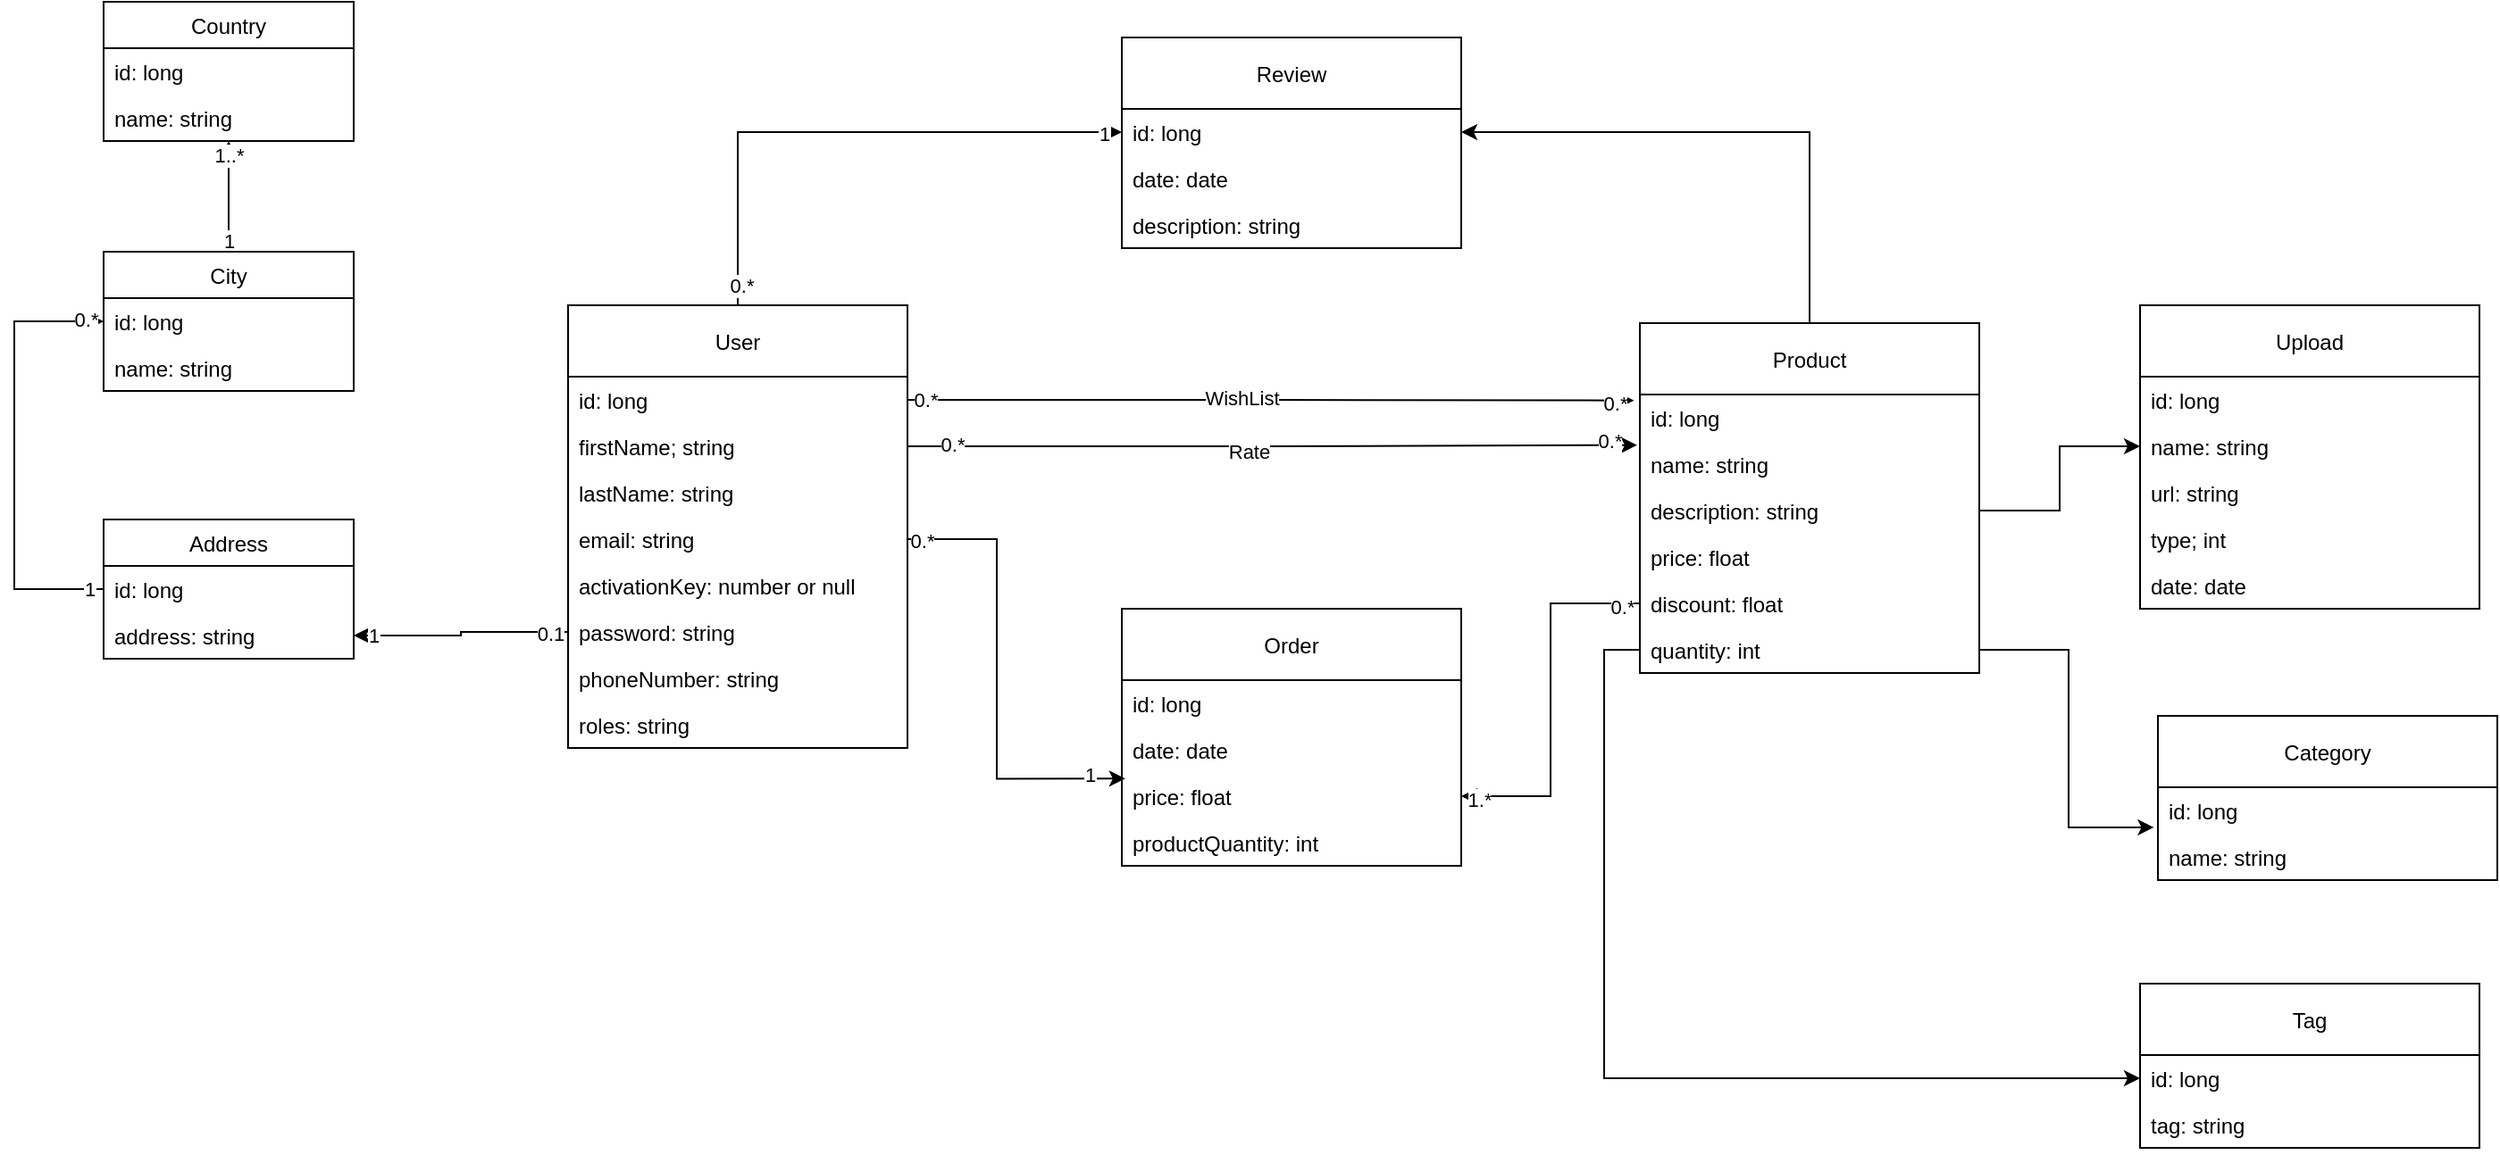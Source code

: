 <mxfile version="14.4.2" type="github">
  <diagram id="C5RBs43oDa-KdzZeNtuy" name="Ecommerce basic model">
    <mxGraphModel dx="704" dy="375" grid="1" gridSize="10" guides="1" tooltips="1" connect="1" arrows="1" fold="1" page="1" pageScale="1" pageWidth="827" pageHeight="1169" math="0" shadow="0">
      <root>
        <mxCell id="WIyWlLk6GJQsqaUBKTNV-0" />
        <mxCell id="WIyWlLk6GJQsqaUBKTNV-1" parent="WIyWlLk6GJQsqaUBKTNV-0" />
        <mxCell id="cPLGYtPvWCTw3_Bh6L6v-99" style="edgeStyle=orthogonalEdgeStyle;rounded=0;orthogonalLoop=1;jettySize=auto;html=1;exitX=0.5;exitY=0;exitDx=0;exitDy=0;entryX=0;entryY=0.5;entryDx=0;entryDy=0;" edge="1" parent="WIyWlLk6GJQsqaUBKTNV-1" source="cPLGYtPvWCTw3_Bh6L6v-0" target="cPLGYtPvWCTw3_Bh6L6v-63">
          <mxGeometry relative="1" as="geometry" />
        </mxCell>
        <mxCell id="cPLGYtPvWCTw3_Bh6L6v-109" value="0.*" style="edgeLabel;html=1;align=center;verticalAlign=middle;resizable=0;points=[];" vertex="1" connectable="0" parent="cPLGYtPvWCTw3_Bh6L6v-99">
          <mxGeometry x="-0.931" y="-2" relative="1" as="geometry">
            <mxPoint as="offset" />
          </mxGeometry>
        </mxCell>
        <mxCell id="cPLGYtPvWCTw3_Bh6L6v-110" value="1" style="edgeLabel;html=1;align=center;verticalAlign=middle;resizable=0;points=[];" vertex="1" connectable="0" parent="cPLGYtPvWCTw3_Bh6L6v-99">
          <mxGeometry x="0.937" y="-1" relative="1" as="geometry">
            <mxPoint as="offset" />
          </mxGeometry>
        </mxCell>
        <mxCell id="cPLGYtPvWCTw3_Bh6L6v-0" value="User" style="swimlane;fontStyle=0;childLayout=stackLayout;horizontal=1;startSize=40;fillColor=none;horizontalStack=0;resizeParent=1;resizeParentMax=0;resizeLast=0;collapsible=1;marginBottom=0;" vertex="1" parent="WIyWlLk6GJQsqaUBKTNV-1">
          <mxGeometry x="370" y="170" width="190" height="248" as="geometry" />
        </mxCell>
        <mxCell id="cPLGYtPvWCTw3_Bh6L6v-1" value="id: long" style="text;strokeColor=none;fillColor=none;align=left;verticalAlign=top;spacingLeft=4;spacingRight=4;overflow=hidden;rotatable=0;points=[[0,0.5],[1,0.5]];portConstraint=eastwest;" vertex="1" parent="cPLGYtPvWCTw3_Bh6L6v-0">
          <mxGeometry y="40" width="190" height="26" as="geometry" />
        </mxCell>
        <mxCell id="cPLGYtPvWCTw3_Bh6L6v-2" value="firstName; string" style="text;strokeColor=none;fillColor=none;align=left;verticalAlign=top;spacingLeft=4;spacingRight=4;overflow=hidden;rotatable=0;points=[[0,0.5],[1,0.5]];portConstraint=eastwest;" vertex="1" parent="cPLGYtPvWCTw3_Bh6L6v-0">
          <mxGeometry y="66" width="190" height="26" as="geometry" />
        </mxCell>
        <mxCell id="cPLGYtPvWCTw3_Bh6L6v-3" value="lastName: string" style="text;strokeColor=none;fillColor=none;align=left;verticalAlign=top;spacingLeft=4;spacingRight=4;overflow=hidden;rotatable=0;points=[[0,0.5],[1,0.5]];portConstraint=eastwest;" vertex="1" parent="cPLGYtPvWCTw3_Bh6L6v-0">
          <mxGeometry y="92" width="190" height="26" as="geometry" />
        </mxCell>
        <mxCell id="cPLGYtPvWCTw3_Bh6L6v-4" value="email: string" style="text;strokeColor=none;fillColor=none;align=left;verticalAlign=top;spacingLeft=4;spacingRight=4;overflow=hidden;rotatable=0;points=[[0,0.5],[1,0.5]];portConstraint=eastwest;" vertex="1" parent="cPLGYtPvWCTw3_Bh6L6v-0">
          <mxGeometry y="118" width="190" height="26" as="geometry" />
        </mxCell>
        <mxCell id="cPLGYtPvWCTw3_Bh6L6v-5" value="activationKey: number or null" style="text;strokeColor=none;fillColor=none;align=left;verticalAlign=top;spacingLeft=4;spacingRight=4;overflow=hidden;rotatable=0;points=[[0,0.5],[1,0.5]];portConstraint=eastwest;" vertex="1" parent="cPLGYtPvWCTw3_Bh6L6v-0">
          <mxGeometry y="144" width="190" height="26" as="geometry" />
        </mxCell>
        <mxCell id="cPLGYtPvWCTw3_Bh6L6v-6" value="password: string" style="text;strokeColor=none;fillColor=none;align=left;verticalAlign=top;spacingLeft=4;spacingRight=4;overflow=hidden;rotatable=0;points=[[0,0.5],[1,0.5]];portConstraint=eastwest;" vertex="1" parent="cPLGYtPvWCTw3_Bh6L6v-0">
          <mxGeometry y="170" width="190" height="26" as="geometry" />
        </mxCell>
        <mxCell id="cPLGYtPvWCTw3_Bh6L6v-7" value="phoneNumber: string" style="text;strokeColor=none;fillColor=none;align=left;verticalAlign=top;spacingLeft=4;spacingRight=4;overflow=hidden;rotatable=0;points=[[0,0.5],[1,0.5]];portConstraint=eastwest;" vertex="1" parent="cPLGYtPvWCTw3_Bh6L6v-0">
          <mxGeometry y="196" width="190" height="26" as="geometry" />
        </mxCell>
        <mxCell id="cPLGYtPvWCTw3_Bh6L6v-8" value="roles: string" style="text;strokeColor=none;fillColor=none;align=left;verticalAlign=top;spacingLeft=4;spacingRight=4;overflow=hidden;rotatable=0;points=[[0,0.5],[1,0.5]];portConstraint=eastwest;" vertex="1" parent="cPLGYtPvWCTw3_Bh6L6v-0">
          <mxGeometry y="222" width="190" height="26" as="geometry" />
        </mxCell>
        <mxCell id="cPLGYtPvWCTw3_Bh6L6v-117" style="edgeStyle=orthogonalEdgeStyle;rounded=0;orthogonalLoop=1;jettySize=auto;html=1;exitX=0.5;exitY=0;exitDx=0;exitDy=0;entryX=1;entryY=0.5;entryDx=0;entryDy=0;" edge="1" parent="WIyWlLk6GJQsqaUBKTNV-1" source="cPLGYtPvWCTw3_Bh6L6v-13" target="cPLGYtPvWCTw3_Bh6L6v-63">
          <mxGeometry relative="1" as="geometry" />
        </mxCell>
        <mxCell id="cPLGYtPvWCTw3_Bh6L6v-13" value="Product" style="swimlane;fontStyle=0;childLayout=stackLayout;horizontal=1;startSize=40;fillColor=none;horizontalStack=0;resizeParent=1;resizeParentMax=0;resizeLast=0;collapsible=1;marginBottom=0;" vertex="1" parent="WIyWlLk6GJQsqaUBKTNV-1">
          <mxGeometry x="970" y="180" width="190" height="196" as="geometry" />
        </mxCell>
        <mxCell id="cPLGYtPvWCTw3_Bh6L6v-14" value="id: long" style="text;strokeColor=none;fillColor=none;align=left;verticalAlign=top;spacingLeft=4;spacingRight=4;overflow=hidden;rotatable=0;points=[[0,0.5],[1,0.5]];portConstraint=eastwest;" vertex="1" parent="cPLGYtPvWCTw3_Bh6L6v-13">
          <mxGeometry y="40" width="190" height="26" as="geometry" />
        </mxCell>
        <mxCell id="cPLGYtPvWCTw3_Bh6L6v-15" value="name: string" style="text;strokeColor=none;fillColor=none;align=left;verticalAlign=top;spacingLeft=4;spacingRight=4;overflow=hidden;rotatable=0;points=[[0,0.5],[1,0.5]];portConstraint=eastwest;" vertex="1" parent="cPLGYtPvWCTw3_Bh6L6v-13">
          <mxGeometry y="66" width="190" height="26" as="geometry" />
        </mxCell>
        <mxCell id="cPLGYtPvWCTw3_Bh6L6v-16" value="description: string" style="text;strokeColor=none;fillColor=none;align=left;verticalAlign=top;spacingLeft=4;spacingRight=4;overflow=hidden;rotatable=0;points=[[0,0.5],[1,0.5]];portConstraint=eastwest;" vertex="1" parent="cPLGYtPvWCTw3_Bh6L6v-13">
          <mxGeometry y="92" width="190" height="26" as="geometry" />
        </mxCell>
        <mxCell id="cPLGYtPvWCTw3_Bh6L6v-17" value="price: float" style="text;strokeColor=none;fillColor=none;align=left;verticalAlign=top;spacingLeft=4;spacingRight=4;overflow=hidden;rotatable=0;points=[[0,0.5],[1,0.5]];portConstraint=eastwest;" vertex="1" parent="cPLGYtPvWCTw3_Bh6L6v-13">
          <mxGeometry y="118" width="190" height="26" as="geometry" />
        </mxCell>
        <mxCell id="cPLGYtPvWCTw3_Bh6L6v-18" value="discount: float" style="text;strokeColor=none;fillColor=none;align=left;verticalAlign=top;spacingLeft=4;spacingRight=4;overflow=hidden;rotatable=0;points=[[0,0.5],[1,0.5]];portConstraint=eastwest;" vertex="1" parent="cPLGYtPvWCTw3_Bh6L6v-13">
          <mxGeometry y="144" width="190" height="26" as="geometry" />
        </mxCell>
        <mxCell id="cPLGYtPvWCTw3_Bh6L6v-20" value="quantity: int" style="text;strokeColor=none;fillColor=none;align=left;verticalAlign=top;spacingLeft=4;spacingRight=4;overflow=hidden;rotatable=0;points=[[0,0.5],[1,0.5]];portConstraint=eastwest;" vertex="1" parent="cPLGYtPvWCTw3_Bh6L6v-13">
          <mxGeometry y="170" width="190" height="26" as="geometry" />
        </mxCell>
        <mxCell id="cPLGYtPvWCTw3_Bh6L6v-23" value="Address" style="swimlane;fontStyle=0;childLayout=stackLayout;horizontal=1;startSize=26;fillColor=none;horizontalStack=0;resizeParent=1;resizeParentMax=0;resizeLast=0;collapsible=1;marginBottom=0;" vertex="1" parent="WIyWlLk6GJQsqaUBKTNV-1">
          <mxGeometry x="110" y="290" width="140" height="78" as="geometry" />
        </mxCell>
        <mxCell id="cPLGYtPvWCTw3_Bh6L6v-24" value="id: long" style="text;strokeColor=none;fillColor=none;align=left;verticalAlign=top;spacingLeft=4;spacingRight=4;overflow=hidden;rotatable=0;points=[[0,0.5],[1,0.5]];portConstraint=eastwest;" vertex="1" parent="cPLGYtPvWCTw3_Bh6L6v-23">
          <mxGeometry y="26" width="140" height="26" as="geometry" />
        </mxCell>
        <mxCell id="cPLGYtPvWCTw3_Bh6L6v-26" value="address: string" style="text;strokeColor=none;fillColor=none;align=left;verticalAlign=top;spacingLeft=4;spacingRight=4;overflow=hidden;rotatable=0;points=[[0,0.5],[1,0.5]];portConstraint=eastwest;" vertex="1" parent="cPLGYtPvWCTw3_Bh6L6v-23">
          <mxGeometry y="52" width="140" height="26" as="geometry" />
        </mxCell>
        <mxCell id="cPLGYtPvWCTw3_Bh6L6v-91" style="edgeStyle=orthogonalEdgeStyle;rounded=0;orthogonalLoop=1;jettySize=auto;html=1;exitX=0.5;exitY=0;exitDx=0;exitDy=0;entryX=0.5;entryY=1;entryDx=0;entryDy=0;" edge="1" parent="WIyWlLk6GJQsqaUBKTNV-1" source="cPLGYtPvWCTw3_Bh6L6v-29" target="cPLGYtPvWCTw3_Bh6L6v-33">
          <mxGeometry relative="1" as="geometry" />
        </mxCell>
        <mxCell id="cPLGYtPvWCTw3_Bh6L6v-103" value="1" style="edgeLabel;html=1;align=center;verticalAlign=middle;resizable=0;points=[];" vertex="1" connectable="0" parent="cPLGYtPvWCTw3_Bh6L6v-91">
          <mxGeometry x="-0.802" relative="1" as="geometry">
            <mxPoint as="offset" />
          </mxGeometry>
        </mxCell>
        <mxCell id="cPLGYtPvWCTw3_Bh6L6v-104" value="1..*" style="edgeLabel;html=1;align=center;verticalAlign=middle;resizable=0;points=[];" vertex="1" connectable="0" parent="cPLGYtPvWCTw3_Bh6L6v-91">
          <mxGeometry x="0.747" relative="1" as="geometry">
            <mxPoint as="offset" />
          </mxGeometry>
        </mxCell>
        <mxCell id="cPLGYtPvWCTw3_Bh6L6v-29" value="City" style="swimlane;fontStyle=0;childLayout=stackLayout;horizontal=1;startSize=26;fillColor=none;horizontalStack=0;resizeParent=1;resizeParentMax=0;resizeLast=0;collapsible=1;marginBottom=0;" vertex="1" parent="WIyWlLk6GJQsqaUBKTNV-1">
          <mxGeometry x="110" y="140" width="140" height="78" as="geometry" />
        </mxCell>
        <mxCell id="cPLGYtPvWCTw3_Bh6L6v-30" value="id: long" style="text;strokeColor=none;fillColor=none;align=left;verticalAlign=top;spacingLeft=4;spacingRight=4;overflow=hidden;rotatable=0;points=[[0,0.5],[1,0.5]];portConstraint=eastwest;" vertex="1" parent="cPLGYtPvWCTw3_Bh6L6v-29">
          <mxGeometry y="26" width="140" height="26" as="geometry" />
        </mxCell>
        <mxCell id="cPLGYtPvWCTw3_Bh6L6v-31" value="name: string" style="text;strokeColor=none;fillColor=none;align=left;verticalAlign=top;spacingLeft=4;spacingRight=4;overflow=hidden;rotatable=0;points=[[0,0.5],[1,0.5]];portConstraint=eastwest;" vertex="1" parent="cPLGYtPvWCTw3_Bh6L6v-29">
          <mxGeometry y="52" width="140" height="26" as="geometry" />
        </mxCell>
        <mxCell id="cPLGYtPvWCTw3_Bh6L6v-33" value="Country" style="swimlane;fontStyle=0;childLayout=stackLayout;horizontal=1;startSize=26;fillColor=none;horizontalStack=0;resizeParent=1;resizeParentMax=0;resizeLast=0;collapsible=1;marginBottom=0;" vertex="1" parent="WIyWlLk6GJQsqaUBKTNV-1">
          <mxGeometry x="110" width="140" height="78" as="geometry" />
        </mxCell>
        <mxCell id="cPLGYtPvWCTw3_Bh6L6v-34" value="id: long" style="text;strokeColor=none;fillColor=none;align=left;verticalAlign=top;spacingLeft=4;spacingRight=4;overflow=hidden;rotatable=0;points=[[0,0.5],[1,0.5]];portConstraint=eastwest;" vertex="1" parent="cPLGYtPvWCTw3_Bh6L6v-33">
          <mxGeometry y="26" width="140" height="26" as="geometry" />
        </mxCell>
        <mxCell id="cPLGYtPvWCTw3_Bh6L6v-35" value="name: string" style="text;strokeColor=none;fillColor=none;align=left;verticalAlign=top;spacingLeft=4;spacingRight=4;overflow=hidden;rotatable=0;points=[[0,0.5],[1,0.5]];portConstraint=eastwest;" vertex="1" parent="cPLGYtPvWCTw3_Bh6L6v-33">
          <mxGeometry y="52" width="140" height="26" as="geometry" />
        </mxCell>
        <mxCell id="cPLGYtPvWCTw3_Bh6L6v-38" value="Upload" style="swimlane;fontStyle=0;childLayout=stackLayout;horizontal=1;startSize=40;fillColor=none;horizontalStack=0;resizeParent=1;resizeParentMax=0;resizeLast=0;collapsible=1;marginBottom=0;" vertex="1" parent="WIyWlLk6GJQsqaUBKTNV-1">
          <mxGeometry x="1250" y="170" width="190" height="170" as="geometry" />
        </mxCell>
        <mxCell id="cPLGYtPvWCTw3_Bh6L6v-39" value="id: long" style="text;strokeColor=none;fillColor=none;align=left;verticalAlign=top;spacingLeft=4;spacingRight=4;overflow=hidden;rotatable=0;points=[[0,0.5],[1,0.5]];portConstraint=eastwest;" vertex="1" parent="cPLGYtPvWCTw3_Bh6L6v-38">
          <mxGeometry y="40" width="190" height="26" as="geometry" />
        </mxCell>
        <mxCell id="cPLGYtPvWCTw3_Bh6L6v-40" value="name: string" style="text;strokeColor=none;fillColor=none;align=left;verticalAlign=top;spacingLeft=4;spacingRight=4;overflow=hidden;rotatable=0;points=[[0,0.5],[1,0.5]];portConstraint=eastwest;" vertex="1" parent="cPLGYtPvWCTw3_Bh6L6v-38">
          <mxGeometry y="66" width="190" height="26" as="geometry" />
        </mxCell>
        <mxCell id="cPLGYtPvWCTw3_Bh6L6v-41" value="url: string" style="text;strokeColor=none;fillColor=none;align=left;verticalAlign=top;spacingLeft=4;spacingRight=4;overflow=hidden;rotatable=0;points=[[0,0.5],[1,0.5]];portConstraint=eastwest;" vertex="1" parent="cPLGYtPvWCTw3_Bh6L6v-38">
          <mxGeometry y="92" width="190" height="26" as="geometry" />
        </mxCell>
        <mxCell id="cPLGYtPvWCTw3_Bh6L6v-42" value="type; int" style="text;strokeColor=none;fillColor=none;align=left;verticalAlign=top;spacingLeft=4;spacingRight=4;overflow=hidden;rotatable=0;points=[[0,0.5],[1,0.5]];portConstraint=eastwest;" vertex="1" parent="cPLGYtPvWCTw3_Bh6L6v-38">
          <mxGeometry y="118" width="190" height="26" as="geometry" />
        </mxCell>
        <mxCell id="cPLGYtPvWCTw3_Bh6L6v-43" value="date: date" style="text;strokeColor=none;fillColor=none;align=left;verticalAlign=top;spacingLeft=4;spacingRight=4;overflow=hidden;rotatable=0;points=[[0,0.5],[1,0.5]];portConstraint=eastwest;" vertex="1" parent="cPLGYtPvWCTw3_Bh6L6v-38">
          <mxGeometry y="144" width="190" height="26" as="geometry" />
        </mxCell>
        <mxCell id="cPLGYtPvWCTw3_Bh6L6v-45" value="Tag" style="swimlane;fontStyle=0;childLayout=stackLayout;horizontal=1;startSize=40;fillColor=none;horizontalStack=0;resizeParent=1;resizeParentMax=0;resizeLast=0;collapsible=1;marginBottom=0;" vertex="1" parent="WIyWlLk6GJQsqaUBKTNV-1">
          <mxGeometry x="1250" y="550" width="190" height="92" as="geometry" />
        </mxCell>
        <mxCell id="cPLGYtPvWCTw3_Bh6L6v-46" value="id: long" style="text;strokeColor=none;fillColor=none;align=left;verticalAlign=top;spacingLeft=4;spacingRight=4;overflow=hidden;rotatable=0;points=[[0,0.5],[1,0.5]];portConstraint=eastwest;" vertex="1" parent="cPLGYtPvWCTw3_Bh6L6v-45">
          <mxGeometry y="40" width="190" height="26" as="geometry" />
        </mxCell>
        <mxCell id="cPLGYtPvWCTw3_Bh6L6v-47" value="tag: string" style="text;strokeColor=none;fillColor=none;align=left;verticalAlign=top;spacingLeft=4;spacingRight=4;overflow=hidden;rotatable=0;points=[[0,0.5],[1,0.5]];portConstraint=eastwest;" vertex="1" parent="cPLGYtPvWCTw3_Bh6L6v-45">
          <mxGeometry y="66" width="190" height="26" as="geometry" />
        </mxCell>
        <mxCell id="cPLGYtPvWCTw3_Bh6L6v-51" value="Order" style="swimlane;fontStyle=0;childLayout=stackLayout;horizontal=1;startSize=40;fillColor=none;horizontalStack=0;resizeParent=1;resizeParentMax=0;resizeLast=0;collapsible=1;marginBottom=0;" vertex="1" parent="WIyWlLk6GJQsqaUBKTNV-1">
          <mxGeometry x="680" y="340" width="190" height="144" as="geometry" />
        </mxCell>
        <mxCell id="cPLGYtPvWCTw3_Bh6L6v-52" value="id: long" style="text;strokeColor=none;fillColor=none;align=left;verticalAlign=top;spacingLeft=4;spacingRight=4;overflow=hidden;rotatable=0;points=[[0,0.5],[1,0.5]];portConstraint=eastwest;" vertex="1" parent="cPLGYtPvWCTw3_Bh6L6v-51">
          <mxGeometry y="40" width="190" height="26" as="geometry" />
        </mxCell>
        <mxCell id="cPLGYtPvWCTw3_Bh6L6v-54" value="date: date" style="text;strokeColor=none;fillColor=none;align=left;verticalAlign=top;spacingLeft=4;spacingRight=4;overflow=hidden;rotatable=0;points=[[0,0.5],[1,0.5]];portConstraint=eastwest;" vertex="1" parent="cPLGYtPvWCTw3_Bh6L6v-51">
          <mxGeometry y="66" width="190" height="26" as="geometry" />
        </mxCell>
        <mxCell id="cPLGYtPvWCTw3_Bh6L6v-55" value="price: float" style="text;strokeColor=none;fillColor=none;align=left;verticalAlign=top;spacingLeft=4;spacingRight=4;overflow=hidden;rotatable=0;points=[[0,0.5],[1,0.5]];portConstraint=eastwest;" vertex="1" parent="cPLGYtPvWCTw3_Bh6L6v-51">
          <mxGeometry y="92" width="190" height="26" as="geometry" />
        </mxCell>
        <mxCell id="cPLGYtPvWCTw3_Bh6L6v-56" value="productQuantity: int" style="text;strokeColor=none;fillColor=none;align=left;verticalAlign=top;spacingLeft=4;spacingRight=4;overflow=hidden;rotatable=0;points=[[0,0.5],[1,0.5]];portConstraint=eastwest;" vertex="1" parent="cPLGYtPvWCTw3_Bh6L6v-51">
          <mxGeometry y="118" width="190" height="26" as="geometry" />
        </mxCell>
        <mxCell id="cPLGYtPvWCTw3_Bh6L6v-61" value="Review" style="swimlane;fontStyle=0;childLayout=stackLayout;horizontal=1;startSize=40;fillColor=none;horizontalStack=0;resizeParent=1;resizeParentMax=0;resizeLast=0;collapsible=1;marginBottom=0;" vertex="1" parent="WIyWlLk6GJQsqaUBKTNV-1">
          <mxGeometry x="680" y="20" width="190" height="118" as="geometry" />
        </mxCell>
        <mxCell id="cPLGYtPvWCTw3_Bh6L6v-63" value="id: long" style="text;strokeColor=none;fillColor=none;align=left;verticalAlign=top;spacingLeft=4;spacingRight=4;overflow=hidden;rotatable=0;points=[[0,0.5],[1,0.5]];portConstraint=eastwest;" vertex="1" parent="cPLGYtPvWCTw3_Bh6L6v-61">
          <mxGeometry y="40" width="190" height="26" as="geometry" />
        </mxCell>
        <mxCell id="cPLGYtPvWCTw3_Bh6L6v-64" value="date: date" style="text;strokeColor=none;fillColor=none;align=left;verticalAlign=top;spacingLeft=4;spacingRight=4;overflow=hidden;rotatable=0;points=[[0,0.5],[1,0.5]];portConstraint=eastwest;" vertex="1" parent="cPLGYtPvWCTw3_Bh6L6v-61">
          <mxGeometry y="66" width="190" height="26" as="geometry" />
        </mxCell>
        <mxCell id="cPLGYtPvWCTw3_Bh6L6v-65" value="description: string" style="text;strokeColor=none;fillColor=none;align=left;verticalAlign=top;spacingLeft=4;spacingRight=4;overflow=hidden;rotatable=0;points=[[0,0.5],[1,0.5]];portConstraint=eastwest;" vertex="1" parent="cPLGYtPvWCTw3_Bh6L6v-61">
          <mxGeometry y="92" width="190" height="26" as="geometry" />
        </mxCell>
        <mxCell id="cPLGYtPvWCTw3_Bh6L6v-78" value="Category" style="swimlane;fontStyle=0;childLayout=stackLayout;horizontal=1;startSize=40;fillColor=none;horizontalStack=0;resizeParent=1;resizeParentMax=0;resizeLast=0;collapsible=1;marginBottom=0;" vertex="1" parent="WIyWlLk6GJQsqaUBKTNV-1">
          <mxGeometry x="1260" y="400" width="190" height="92" as="geometry" />
        </mxCell>
        <mxCell id="cPLGYtPvWCTw3_Bh6L6v-79" value="id: long" style="text;strokeColor=none;fillColor=none;align=left;verticalAlign=top;spacingLeft=4;spacingRight=4;overflow=hidden;rotatable=0;points=[[0,0.5],[1,0.5]];portConstraint=eastwest;" vertex="1" parent="cPLGYtPvWCTw3_Bh6L6v-78">
          <mxGeometry y="40" width="190" height="26" as="geometry" />
        </mxCell>
        <mxCell id="cPLGYtPvWCTw3_Bh6L6v-80" value="name: string" style="text;strokeColor=none;fillColor=none;align=left;verticalAlign=top;spacingLeft=4;spacingRight=4;overflow=hidden;rotatable=0;points=[[0,0.5],[1,0.5]];portConstraint=eastwest;" vertex="1" parent="cPLGYtPvWCTw3_Bh6L6v-78">
          <mxGeometry y="66" width="190" height="26" as="geometry" />
        </mxCell>
        <mxCell id="cPLGYtPvWCTw3_Bh6L6v-90" style="edgeStyle=orthogonalEdgeStyle;rounded=0;orthogonalLoop=1;jettySize=auto;html=1;exitX=0;exitY=0.5;exitDx=0;exitDy=0;entryX=0;entryY=0.5;entryDx=0;entryDy=0;" edge="1" parent="WIyWlLk6GJQsqaUBKTNV-1" source="cPLGYtPvWCTw3_Bh6L6v-24" target="cPLGYtPvWCTw3_Bh6L6v-30">
          <mxGeometry relative="1" as="geometry">
            <mxPoint x="40" y="190" as="targetPoint" />
            <Array as="points">
              <mxPoint x="60" y="329" />
              <mxPoint x="60" y="179" />
            </Array>
          </mxGeometry>
        </mxCell>
        <mxCell id="cPLGYtPvWCTw3_Bh6L6v-105" value="1" style="edgeLabel;html=1;align=center;verticalAlign=middle;resizable=0;points=[];" vertex="1" connectable="0" parent="cPLGYtPvWCTw3_Bh6L6v-90">
          <mxGeometry x="-0.935" relative="1" as="geometry">
            <mxPoint as="offset" />
          </mxGeometry>
        </mxCell>
        <mxCell id="cPLGYtPvWCTw3_Bh6L6v-106" value="0.*" style="edgeLabel;html=1;align=center;verticalAlign=middle;resizable=0;points=[];" vertex="1" connectable="0" parent="cPLGYtPvWCTw3_Bh6L6v-90">
          <mxGeometry x="0.917" y="1" relative="1" as="geometry">
            <mxPoint as="offset" />
          </mxGeometry>
        </mxCell>
        <mxCell id="cPLGYtPvWCTw3_Bh6L6v-92" style="edgeStyle=orthogonalEdgeStyle;rounded=0;orthogonalLoop=1;jettySize=auto;html=1;exitX=0;exitY=0.5;exitDx=0;exitDy=0;entryX=1;entryY=0.5;entryDx=0;entryDy=0;" edge="1" parent="WIyWlLk6GJQsqaUBKTNV-1" source="cPLGYtPvWCTw3_Bh6L6v-6" target="cPLGYtPvWCTw3_Bh6L6v-26">
          <mxGeometry relative="1" as="geometry" />
        </mxCell>
        <mxCell id="cPLGYtPvWCTw3_Bh6L6v-107" value="0.1" style="edgeLabel;html=1;align=center;verticalAlign=middle;resizable=0;points=[];" vertex="1" connectable="0" parent="cPLGYtPvWCTw3_Bh6L6v-92">
          <mxGeometry x="-0.825" y="1" relative="1" as="geometry">
            <mxPoint as="offset" />
          </mxGeometry>
        </mxCell>
        <mxCell id="cPLGYtPvWCTw3_Bh6L6v-108" value="1" style="edgeLabel;html=1;align=center;verticalAlign=middle;resizable=0;points=[];" vertex="1" connectable="0" parent="cPLGYtPvWCTw3_Bh6L6v-92">
          <mxGeometry x="0.82" relative="1" as="geometry">
            <mxPoint as="offset" />
          </mxGeometry>
        </mxCell>
        <mxCell id="cPLGYtPvWCTw3_Bh6L6v-96" style="edgeStyle=orthogonalEdgeStyle;rounded=0;orthogonalLoop=1;jettySize=auto;html=1;exitX=1;exitY=0.5;exitDx=0;exitDy=0;entryX=0.01;entryY=0.122;entryDx=0;entryDy=0;entryPerimeter=0;" edge="1" parent="WIyWlLk6GJQsqaUBKTNV-1" source="cPLGYtPvWCTw3_Bh6L6v-4" target="cPLGYtPvWCTw3_Bh6L6v-55">
          <mxGeometry relative="1" as="geometry">
            <Array as="points">
              <mxPoint x="610" y="301" />
              <mxPoint x="610" y="435" />
            </Array>
          </mxGeometry>
        </mxCell>
        <mxCell id="cPLGYtPvWCTw3_Bh6L6v-128" value="0.*" style="edgeLabel;html=1;align=center;verticalAlign=middle;resizable=0;points=[];" vertex="1" connectable="0" parent="cPLGYtPvWCTw3_Bh6L6v-96">
          <mxGeometry x="-0.94" y="-1" relative="1" as="geometry">
            <mxPoint as="offset" />
          </mxGeometry>
        </mxCell>
        <mxCell id="cPLGYtPvWCTw3_Bh6L6v-129" value="1" style="edgeLabel;html=1;align=center;verticalAlign=middle;resizable=0;points=[];" vertex="1" connectable="0" parent="cPLGYtPvWCTw3_Bh6L6v-96">
          <mxGeometry x="0.843" y="2" relative="1" as="geometry">
            <mxPoint as="offset" />
          </mxGeometry>
        </mxCell>
        <mxCell id="cPLGYtPvWCTw3_Bh6L6v-97" style="edgeStyle=orthogonalEdgeStyle;rounded=0;orthogonalLoop=1;jettySize=auto;html=1;exitX=0;exitY=0.5;exitDx=0;exitDy=0;entryX=1;entryY=0.5;entryDx=0;entryDy=0;" edge="1" parent="WIyWlLk6GJQsqaUBKTNV-1" source="cPLGYtPvWCTw3_Bh6L6v-18" target="cPLGYtPvWCTw3_Bh6L6v-55">
          <mxGeometry relative="1" as="geometry" />
        </mxCell>
        <mxCell id="cPLGYtPvWCTw3_Bh6L6v-130" value="0.*" style="edgeLabel;html=1;align=center;verticalAlign=middle;resizable=0;points=[];" vertex="1" connectable="0" parent="cPLGYtPvWCTw3_Bh6L6v-97">
          <mxGeometry x="-0.905" y="2" relative="1" as="geometry">
            <mxPoint as="offset" />
          </mxGeometry>
        </mxCell>
        <mxCell id="cPLGYtPvWCTw3_Bh6L6v-131" value="1.*" style="edgeLabel;html=1;align=center;verticalAlign=middle;resizable=0;points=[];" vertex="1" connectable="0" parent="cPLGYtPvWCTw3_Bh6L6v-97">
          <mxGeometry x="0.902" y="2" relative="1" as="geometry">
            <mxPoint as="offset" />
          </mxGeometry>
        </mxCell>
        <mxCell id="cPLGYtPvWCTw3_Bh6L6v-100" style="edgeStyle=orthogonalEdgeStyle;rounded=0;orthogonalLoop=1;jettySize=auto;html=1;exitX=1;exitY=0.5;exitDx=0;exitDy=0;entryX=0;entryY=0.5;entryDx=0;entryDy=0;" edge="1" parent="WIyWlLk6GJQsqaUBKTNV-1" source="cPLGYtPvWCTw3_Bh6L6v-16" target="cPLGYtPvWCTw3_Bh6L6v-40">
          <mxGeometry relative="1" as="geometry" />
        </mxCell>
        <mxCell id="cPLGYtPvWCTw3_Bh6L6v-101" style="edgeStyle=orthogonalEdgeStyle;rounded=0;orthogonalLoop=1;jettySize=auto;html=1;exitX=1;exitY=0.5;exitDx=0;exitDy=0;entryX=-0.012;entryY=-0.135;entryDx=0;entryDy=0;entryPerimeter=0;" edge="1" parent="WIyWlLk6GJQsqaUBKTNV-1" source="cPLGYtPvWCTw3_Bh6L6v-20" target="cPLGYtPvWCTw3_Bh6L6v-80">
          <mxGeometry relative="1" as="geometry" />
        </mxCell>
        <mxCell id="cPLGYtPvWCTw3_Bh6L6v-102" style="edgeStyle=orthogonalEdgeStyle;rounded=0;orthogonalLoop=1;jettySize=auto;html=1;exitX=0;exitY=0.5;exitDx=0;exitDy=0;entryX=0;entryY=0.5;entryDx=0;entryDy=0;" edge="1" parent="WIyWlLk6GJQsqaUBKTNV-1" source="cPLGYtPvWCTw3_Bh6L6v-20" target="cPLGYtPvWCTw3_Bh6L6v-46">
          <mxGeometry relative="1" as="geometry" />
        </mxCell>
        <mxCell id="cPLGYtPvWCTw3_Bh6L6v-114" style="edgeStyle=orthogonalEdgeStyle;rounded=0;orthogonalLoop=1;jettySize=auto;html=1;exitX=1;exitY=0.5;exitDx=0;exitDy=0;entryX=-0.017;entryY=0.128;entryDx=0;entryDy=0;entryPerimeter=0;" edge="1" parent="WIyWlLk6GJQsqaUBKTNV-1" source="cPLGYtPvWCTw3_Bh6L6v-1" target="cPLGYtPvWCTw3_Bh6L6v-14">
          <mxGeometry relative="1" as="geometry">
            <mxPoint x="680" y="223" as="targetPoint" />
          </mxGeometry>
        </mxCell>
        <mxCell id="cPLGYtPvWCTw3_Bh6L6v-118" value="WishList" style="edgeLabel;html=1;align=center;verticalAlign=middle;resizable=0;points=[];" vertex="1" connectable="0" parent="cPLGYtPvWCTw3_Bh6L6v-114">
          <mxGeometry x="-0.09" y="1" relative="1" as="geometry">
            <mxPoint x="2" as="offset" />
          </mxGeometry>
        </mxCell>
        <mxCell id="cPLGYtPvWCTw3_Bh6L6v-119" value="0.*" style="edgeLabel;html=1;align=center;verticalAlign=middle;resizable=0;points=[];" vertex="1" connectable="0" parent="cPLGYtPvWCTw3_Bh6L6v-114">
          <mxGeometry x="-0.954" relative="1" as="geometry">
            <mxPoint as="offset" />
          </mxGeometry>
        </mxCell>
        <mxCell id="cPLGYtPvWCTw3_Bh6L6v-120" value="0.*" style="edgeLabel;html=1;align=center;verticalAlign=middle;resizable=0;points=[];" vertex="1" connectable="0" parent="cPLGYtPvWCTw3_Bh6L6v-114">
          <mxGeometry x="0.959" y="-1" relative="1" as="geometry">
            <mxPoint x="-2" as="offset" />
          </mxGeometry>
        </mxCell>
        <mxCell id="cPLGYtPvWCTw3_Bh6L6v-122" style="edgeStyle=orthogonalEdgeStyle;rounded=0;orthogonalLoop=1;jettySize=auto;html=1;exitX=1;exitY=0.5;exitDx=0;exitDy=0;entryX=-0.008;entryY=0.09;entryDx=0;entryDy=0;entryPerimeter=0;" edge="1" parent="WIyWlLk6GJQsqaUBKTNV-1" source="cPLGYtPvWCTw3_Bh6L6v-2" target="cPLGYtPvWCTw3_Bh6L6v-15">
          <mxGeometry relative="1" as="geometry" />
        </mxCell>
        <mxCell id="cPLGYtPvWCTw3_Bh6L6v-123" value="0.*" style="edgeLabel;html=1;align=center;verticalAlign=middle;resizable=0;points=[];" vertex="1" connectable="0" parent="cPLGYtPvWCTw3_Bh6L6v-122">
          <mxGeometry x="-0.877" y="1" relative="1" as="geometry">
            <mxPoint as="offset" />
          </mxGeometry>
        </mxCell>
        <mxCell id="cPLGYtPvWCTw3_Bh6L6v-124" value="0.*" style="edgeLabel;html=1;align=center;verticalAlign=middle;resizable=0;points=[];" vertex="1" connectable="0" parent="cPLGYtPvWCTw3_Bh6L6v-122">
          <mxGeometry x="0.923" y="3" relative="1" as="geometry">
            <mxPoint as="offset" />
          </mxGeometry>
        </mxCell>
        <mxCell id="cPLGYtPvWCTw3_Bh6L6v-127" value="Rate" style="edgeLabel;html=1;align=center;verticalAlign=middle;resizable=0;points=[];" vertex="1" connectable="0" parent="cPLGYtPvWCTw3_Bh6L6v-122">
          <mxGeometry x="-0.066" y="-3" relative="1" as="geometry">
            <mxPoint as="offset" />
          </mxGeometry>
        </mxCell>
      </root>
    </mxGraphModel>
  </diagram>
</mxfile>
